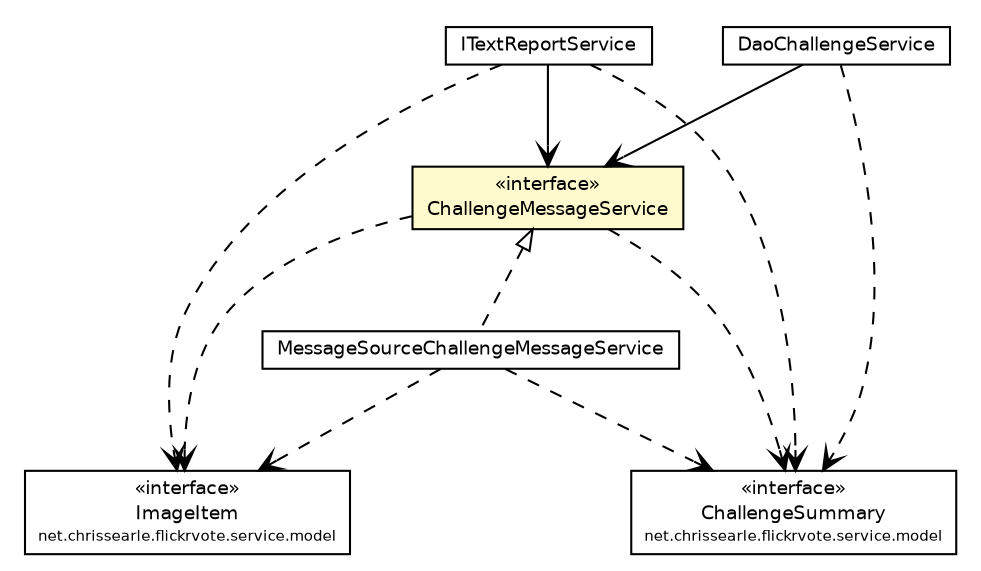 #!/usr/local/bin/dot
#
# Class diagram 
# Generated by UmlGraph version 4.6 (http://www.spinellis.gr/sw/umlgraph)
#

digraph G {
	edge [fontname="Helvetica",fontsize=10,labelfontname="Helvetica",labelfontsize=10];
	node [fontname="Helvetica",fontsize=10,shape=plaintext];
	// net.chrissearle.flickrvote.service.MessageSourceChallengeMessageService
	c6353 [label=<<table border="0" cellborder="1" cellspacing="0" cellpadding="2" port="p" href="./MessageSourceChallengeMessageService.html">
		<tr><td><table border="0" cellspacing="0" cellpadding="1">
			<tr><td> MessageSourceChallengeMessageService </td></tr>
		</table></td></tr>
		</table>>, fontname="Helvetica", fontcolor="black", fontsize=9.0];
	// net.chrissearle.flickrvote.service.ITextReportService
	c6355 [label=<<table border="0" cellborder="1" cellspacing="0" cellpadding="2" port="p" href="./ITextReportService.html">
		<tr><td><table border="0" cellspacing="0" cellpadding="1">
			<tr><td> ITextReportService </td></tr>
		</table></td></tr>
		</table>>, fontname="Helvetica", fontcolor="black", fontsize=9.0];
	// net.chrissearle.flickrvote.service.DaoChallengeService
	c6357 [label=<<table border="0" cellborder="1" cellspacing="0" cellpadding="2" port="p" href="./DaoChallengeService.html">
		<tr><td><table border="0" cellspacing="0" cellpadding="1">
			<tr><td> DaoChallengeService </td></tr>
		</table></td></tr>
		</table>>, fontname="Helvetica", fontcolor="black", fontsize=9.0];
	// net.chrissearle.flickrvote.service.ChallengeMessageService
	c6365 [label=<<table border="0" cellborder="1" cellspacing="0" cellpadding="2" port="p" bgcolor="lemonChiffon" href="./ChallengeMessageService.html">
		<tr><td><table border="0" cellspacing="0" cellpadding="1">
			<tr><td> &laquo;interface&raquo; </td></tr>
			<tr><td> ChallengeMessageService </td></tr>
		</table></td></tr>
		</table>>, fontname="Helvetica", fontcolor="black", fontsize=9.0];
	// net.chrissearle.flickrvote.service.model.ImageItem
	c6369 [label=<<table border="0" cellborder="1" cellspacing="0" cellpadding="2" port="p" href="./model/ImageItem.html">
		<tr><td><table border="0" cellspacing="0" cellpadding="1">
			<tr><td> &laquo;interface&raquo; </td></tr>
			<tr><td> ImageItem </td></tr>
			<tr><td><font point-size="7.0"> net.chrissearle.flickrvote.service.model </font></td></tr>
		</table></td></tr>
		</table>>, fontname="Helvetica", fontcolor="black", fontsize=9.0];
	// net.chrissearle.flickrvote.service.model.ChallengeSummary
	c6371 [label=<<table border="0" cellborder="1" cellspacing="0" cellpadding="2" port="p" href="./model/ChallengeSummary.html">
		<tr><td><table border="0" cellspacing="0" cellpadding="1">
			<tr><td> &laquo;interface&raquo; </td></tr>
			<tr><td> ChallengeSummary </td></tr>
			<tr><td><font point-size="7.0"> net.chrissearle.flickrvote.service.model </font></td></tr>
		</table></td></tr>
		</table>>, fontname="Helvetica", fontcolor="black", fontsize=9.0];
	//net.chrissearle.flickrvote.service.MessageSourceChallengeMessageService implements net.chrissearle.flickrvote.service.ChallengeMessageService
	c6365:p -> c6353:p [dir=back,arrowtail=empty,style=dashed];
	// net.chrissearle.flickrvote.service.ITextReportService NAVASSOC net.chrissearle.flickrvote.service.ChallengeMessageService
	c6355:p -> c6365:p [taillabel="", label="", headlabel="", fontname="Helvetica", fontcolor="black", fontsize=10.0, color="black", arrowhead=open];
	// net.chrissearle.flickrvote.service.DaoChallengeService NAVASSOC net.chrissearle.flickrvote.service.ChallengeMessageService
	c6357:p -> c6365:p [taillabel="", label="", headlabel="", fontname="Helvetica", fontcolor="black", fontsize=10.0, color="black", arrowhead=open];
	// net.chrissearle.flickrvote.service.MessageSourceChallengeMessageService DEPEND net.chrissearle.flickrvote.service.model.ChallengeSummary
	c6353:p -> c6371:p [taillabel="", label="", headlabel="", fontname="Helvetica", fontcolor="black", fontsize=10.0, color="black", arrowhead=open, style=dashed];
	// net.chrissearle.flickrvote.service.MessageSourceChallengeMessageService DEPEND net.chrissearle.flickrvote.service.model.ImageItem
	c6353:p -> c6369:p [taillabel="", label="", headlabel="", fontname="Helvetica", fontcolor="black", fontsize=10.0, color="black", arrowhead=open, style=dashed];
	// net.chrissearle.flickrvote.service.ITextReportService DEPEND net.chrissearle.flickrvote.service.model.ChallengeSummary
	c6355:p -> c6371:p [taillabel="", label="", headlabel="", fontname="Helvetica", fontcolor="black", fontsize=10.0, color="black", arrowhead=open, style=dashed];
	// net.chrissearle.flickrvote.service.ITextReportService DEPEND net.chrissearle.flickrvote.service.model.ImageItem
	c6355:p -> c6369:p [taillabel="", label="", headlabel="", fontname="Helvetica", fontcolor="black", fontsize=10.0, color="black", arrowhead=open, style=dashed];
	// net.chrissearle.flickrvote.service.DaoChallengeService DEPEND net.chrissearle.flickrvote.service.model.ChallengeSummary
	c6357:p -> c6371:p [taillabel="", label="", headlabel="", fontname="Helvetica", fontcolor="black", fontsize=10.0, color="black", arrowhead=open, style=dashed];
	// net.chrissearle.flickrvote.service.ChallengeMessageService DEPEND net.chrissearle.flickrvote.service.model.ChallengeSummary
	c6365:p -> c6371:p [taillabel="", label="", headlabel="", fontname="Helvetica", fontcolor="black", fontsize=10.0, color="black", arrowhead=open, style=dashed];
	// net.chrissearle.flickrvote.service.ChallengeMessageService DEPEND net.chrissearle.flickrvote.service.model.ImageItem
	c6365:p -> c6369:p [taillabel="", label="", headlabel="", fontname="Helvetica", fontcolor="black", fontsize=10.0, color="black", arrowhead=open, style=dashed];
}

